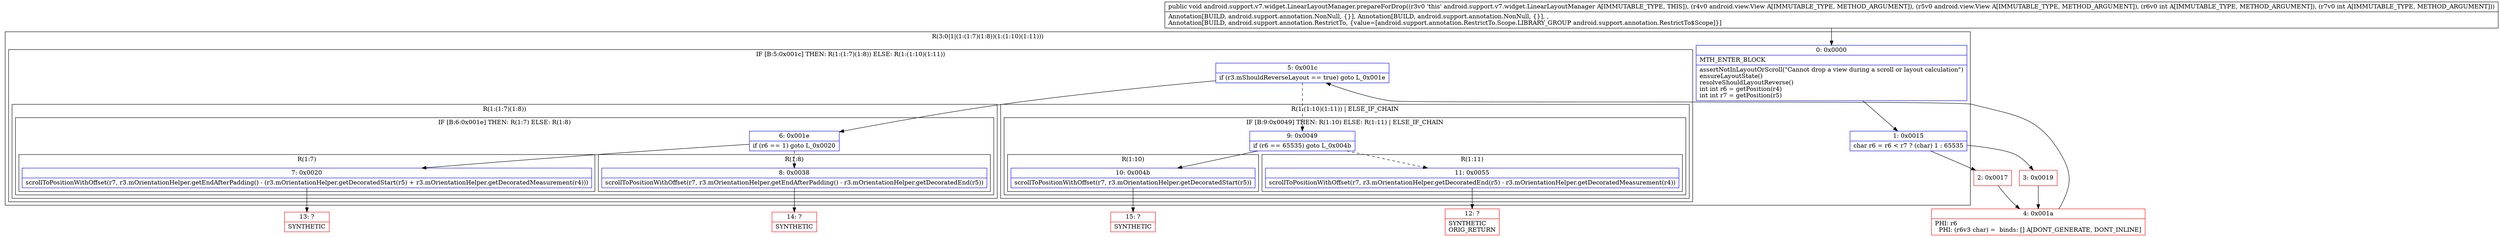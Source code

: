 digraph "CFG forandroid.support.v7.widget.LinearLayoutManager.prepareForDrop(Landroid\/view\/View;Landroid\/view\/View;II)V" {
subgraph cluster_Region_409356327 {
label = "R(3:0|1|(1:(1:7)(1:8))(1:(1:10)(1:11)))";
node [shape=record,color=blue];
Node_0 [shape=record,label="{0\:\ 0x0000|MTH_ENTER_BLOCK\l|assertNotInLayoutOrScroll(\"Cannot drop a view during a scroll or layout calculation\")\lensureLayoutState()\lresolveShouldLayoutReverse()\lint int r6 = getPosition(r4)\lint int r7 = getPosition(r5)\l}"];
Node_1 [shape=record,label="{1\:\ 0x0015|char r6 = r6 \< r7 ? (char) 1 : 65535\l}"];
subgraph cluster_IfRegion_826095669 {
label = "IF [B:5:0x001c] THEN: R(1:(1:7)(1:8)) ELSE: R(1:(1:10)(1:11))";
node [shape=record,color=blue];
Node_5 [shape=record,label="{5\:\ 0x001c|if (r3.mShouldReverseLayout == true) goto L_0x001e\l}"];
subgraph cluster_Region_574084604 {
label = "R(1:(1:7)(1:8))";
node [shape=record,color=blue];
subgraph cluster_IfRegion_993267423 {
label = "IF [B:6:0x001e] THEN: R(1:7) ELSE: R(1:8)";
node [shape=record,color=blue];
Node_6 [shape=record,label="{6\:\ 0x001e|if (r6 == 1) goto L_0x0020\l}"];
subgraph cluster_Region_591658999 {
label = "R(1:7)";
node [shape=record,color=blue];
Node_7 [shape=record,label="{7\:\ 0x0020|scrollToPositionWithOffset(r7, r3.mOrientationHelper.getEndAfterPadding() \- (r3.mOrientationHelper.getDecoratedStart(r5) + r3.mOrientationHelper.getDecoratedMeasurement(r4)))\l}"];
}
subgraph cluster_Region_432644793 {
label = "R(1:8)";
node [shape=record,color=blue];
Node_8 [shape=record,label="{8\:\ 0x0038|scrollToPositionWithOffset(r7, r3.mOrientationHelper.getEndAfterPadding() \- r3.mOrientationHelper.getDecoratedEnd(r5))\l}"];
}
}
}
subgraph cluster_Region_1548339669 {
label = "R(1:(1:10)(1:11)) | ELSE_IF_CHAIN\l";
node [shape=record,color=blue];
subgraph cluster_IfRegion_1866248042 {
label = "IF [B:9:0x0049] THEN: R(1:10) ELSE: R(1:11) | ELSE_IF_CHAIN\l";
node [shape=record,color=blue];
Node_9 [shape=record,label="{9\:\ 0x0049|if (r6 == 65535) goto L_0x004b\l}"];
subgraph cluster_Region_767141753 {
label = "R(1:10)";
node [shape=record,color=blue];
Node_10 [shape=record,label="{10\:\ 0x004b|scrollToPositionWithOffset(r7, r3.mOrientationHelper.getDecoratedStart(r5))\l}"];
}
subgraph cluster_Region_129295769 {
label = "R(1:11)";
node [shape=record,color=blue];
Node_11 [shape=record,label="{11\:\ 0x0055|scrollToPositionWithOffset(r7, r3.mOrientationHelper.getDecoratedEnd(r5) \- r3.mOrientationHelper.getDecoratedMeasurement(r4))\l}"];
}
}
}
}
}
Node_2 [shape=record,color=red,label="{2\:\ 0x0017}"];
Node_3 [shape=record,color=red,label="{3\:\ 0x0019}"];
Node_4 [shape=record,color=red,label="{4\:\ 0x001a|PHI: r6 \l  PHI: (r6v3 char) =  binds: [] A[DONT_GENERATE, DONT_INLINE]\l}"];
Node_12 [shape=record,color=red,label="{12\:\ ?|SYNTHETIC\lORIG_RETURN\l}"];
Node_13 [shape=record,color=red,label="{13\:\ ?|SYNTHETIC\l}"];
Node_14 [shape=record,color=red,label="{14\:\ ?|SYNTHETIC\l}"];
Node_15 [shape=record,color=red,label="{15\:\ ?|SYNTHETIC\l}"];
MethodNode[shape=record,label="{public void android.support.v7.widget.LinearLayoutManager.prepareForDrop((r3v0 'this' android.support.v7.widget.LinearLayoutManager A[IMMUTABLE_TYPE, THIS]), (r4v0 android.view.View A[IMMUTABLE_TYPE, METHOD_ARGUMENT]), (r5v0 android.view.View A[IMMUTABLE_TYPE, METHOD_ARGUMENT]), (r6v0 int A[IMMUTABLE_TYPE, METHOD_ARGUMENT]), (r7v0 int A[IMMUTABLE_TYPE, METHOD_ARGUMENT]))  | Annotation[BUILD, android.support.annotation.NonNull, \{\}], Annotation[BUILD, android.support.annotation.NonNull, \{\}], , \lAnnotation[BUILD, android.support.annotation.RestrictTo, \{value=[android.support.annotation.RestrictTo.Scope.LIBRARY_GROUP android.support.annotation.RestrictTo$Scope]\}]\l}"];
MethodNode -> Node_0;
Node_0 -> Node_1;
Node_1 -> Node_2;
Node_1 -> Node_3;
Node_5 -> Node_6;
Node_5 -> Node_9[style=dashed];
Node_6 -> Node_7;
Node_6 -> Node_8[style=dashed];
Node_7 -> Node_13;
Node_8 -> Node_14;
Node_9 -> Node_10;
Node_9 -> Node_11[style=dashed];
Node_10 -> Node_15;
Node_11 -> Node_12;
Node_2 -> Node_4;
Node_3 -> Node_4;
Node_4 -> Node_5;
}

